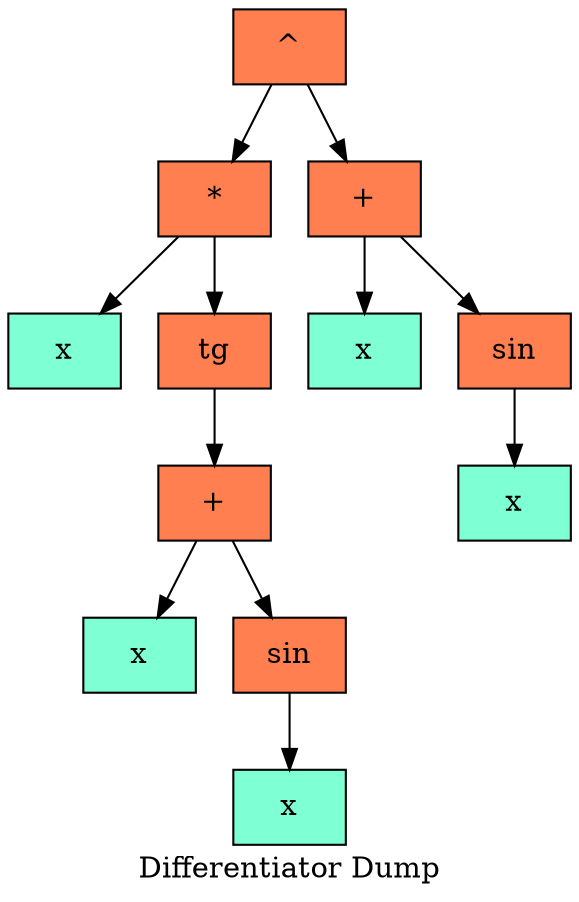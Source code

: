   digraph tree  {
  node[   shape     = "Mrecord",  style     = "filled",  fillcolor = "aqua",  fontcolor = "#000000",  margin    = "0.075"];
  rankdir   = "TB";

  label     = "Differentiator Dump";
"node0" [shape = "record", label = "{^}", fillcolor = "coral"]
"node1" [shape = "record", label = "{*}", fillcolor = "coral"]
"node2" [shape = "record", label = "{x}", fillcolor = "aquamarine"]
"node1" -> "node2"
"node3" [shape = "record", label = "{tg}", fillcolor = "coral"]
"node4" [shape = "record", label = "{+}", fillcolor = "coral"]
"node5" [shape = "record", label = "{x}", fillcolor = "aquamarine"]
"node4" -> "node5"
"node6" [shape = "record", label = "{sin}", fillcolor = "coral"]
"node7" [shape = "record", label = "{x}", fillcolor = "aquamarine"]
"node6" -> "node7"
"node4" -> "node6"
"node3" -> "node4"
"node1" -> "node3"
"node0" -> "node1"
"node8" [shape = "record", label = "{+}", fillcolor = "coral"]
"node9" [shape = "record", label = "{x}", fillcolor = "aquamarine"]
"node8" -> "node9"
"node10" [shape = "record", label = "{sin}", fillcolor = "coral"]
"node11" [shape = "record", label = "{x}", fillcolor = "aquamarine"]
"node10" -> "node11"
"node8" -> "node10"
"node0" -> "node8"
  }